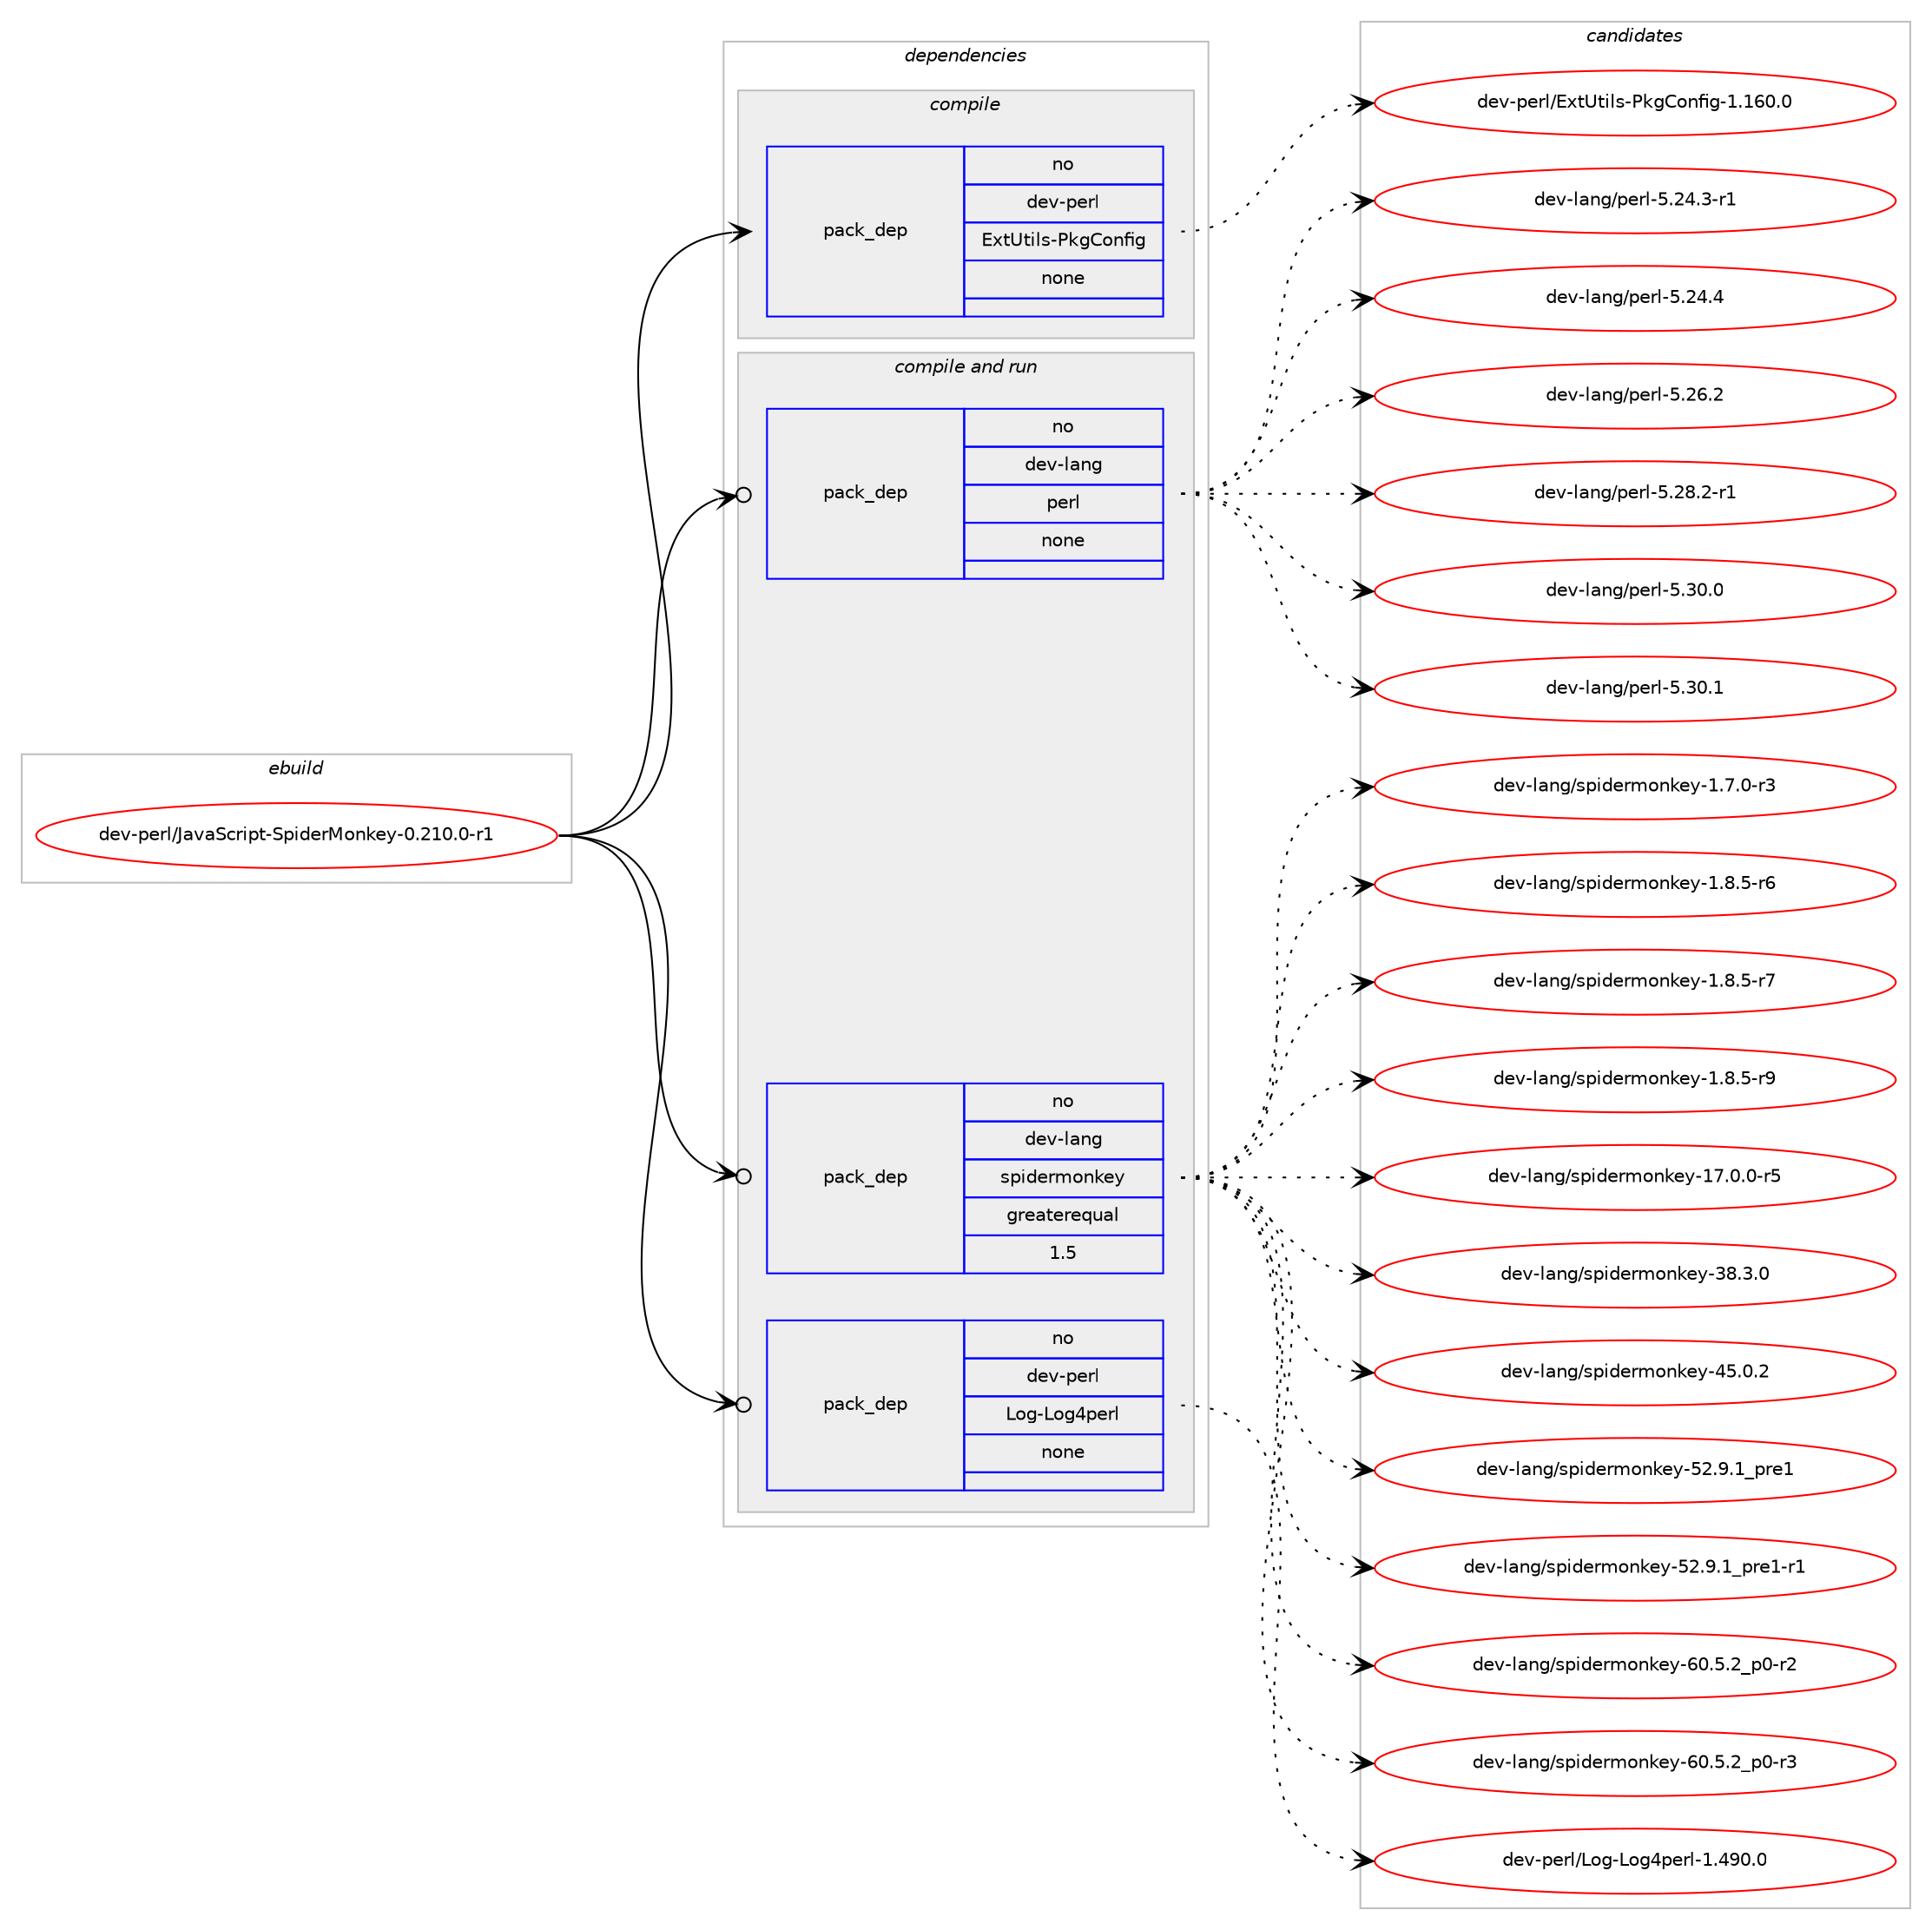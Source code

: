 digraph prolog {

# *************
# Graph options
# *************

newrank=true;
concentrate=true;
compound=true;
graph [rankdir=LR,fontname=Helvetica,fontsize=10,ranksep=1.5];#, ranksep=2.5, nodesep=0.2];
edge  [arrowhead=vee];
node  [fontname=Helvetica,fontsize=10];

# **********
# The ebuild
# **********

subgraph cluster_leftcol {
color=gray;
rank=same;
label=<<i>ebuild</i>>;
id [label="dev-perl/JavaScript-SpiderMonkey-0.210.0-r1", color=red, width=4, href="../dev-perl/JavaScript-SpiderMonkey-0.210.0-r1.svg"];
}

# ****************
# The dependencies
# ****************

subgraph cluster_midcol {
color=gray;
label=<<i>dependencies</i>>;
subgraph cluster_compile {
fillcolor="#eeeeee";
style=filled;
label=<<i>compile</i>>;
subgraph pack434205 {
dependency579683 [label=<<TABLE BORDER="0" CELLBORDER="1" CELLSPACING="0" CELLPADDING="4" WIDTH="220"><TR><TD ROWSPAN="6" CELLPADDING="30">pack_dep</TD></TR><TR><TD WIDTH="110">no</TD></TR><TR><TD>dev-perl</TD></TR><TR><TD>ExtUtils-PkgConfig</TD></TR><TR><TD>none</TD></TR><TR><TD></TD></TR></TABLE>>, shape=none, color=blue];
}
id:e -> dependency579683:w [weight=20,style="solid",arrowhead="vee"];
}
subgraph cluster_compileandrun {
fillcolor="#eeeeee";
style=filled;
label=<<i>compile and run</i>>;
subgraph pack434206 {
dependency579684 [label=<<TABLE BORDER="0" CELLBORDER="1" CELLSPACING="0" CELLPADDING="4" WIDTH="220"><TR><TD ROWSPAN="6" CELLPADDING="30">pack_dep</TD></TR><TR><TD WIDTH="110">no</TD></TR><TR><TD>dev-lang</TD></TR><TR><TD>perl</TD></TR><TR><TD>none</TD></TR><TR><TD></TD></TR></TABLE>>, shape=none, color=blue];
}
id:e -> dependency579684:w [weight=20,style="solid",arrowhead="odotvee"];
subgraph pack434207 {
dependency579685 [label=<<TABLE BORDER="0" CELLBORDER="1" CELLSPACING="0" CELLPADDING="4" WIDTH="220"><TR><TD ROWSPAN="6" CELLPADDING="30">pack_dep</TD></TR><TR><TD WIDTH="110">no</TD></TR><TR><TD>dev-lang</TD></TR><TR><TD>spidermonkey</TD></TR><TR><TD>greaterequal</TD></TR><TR><TD>1.5</TD></TR></TABLE>>, shape=none, color=blue];
}
id:e -> dependency579685:w [weight=20,style="solid",arrowhead="odotvee"];
subgraph pack434208 {
dependency579686 [label=<<TABLE BORDER="0" CELLBORDER="1" CELLSPACING="0" CELLPADDING="4" WIDTH="220"><TR><TD ROWSPAN="6" CELLPADDING="30">pack_dep</TD></TR><TR><TD WIDTH="110">no</TD></TR><TR><TD>dev-perl</TD></TR><TR><TD>Log-Log4perl</TD></TR><TR><TD>none</TD></TR><TR><TD></TD></TR></TABLE>>, shape=none, color=blue];
}
id:e -> dependency579686:w [weight=20,style="solid",arrowhead="odotvee"];
}
subgraph cluster_run {
fillcolor="#eeeeee";
style=filled;
label=<<i>run</i>>;
}
}

# **************
# The candidates
# **************

subgraph cluster_choices {
rank=same;
color=gray;
label=<<i>candidates</i>>;

subgraph choice434205 {
color=black;
nodesep=1;
choice100101118451121011141084769120116851161051081154580107103671111101021051034549464954484648 [label="dev-perl/ExtUtils-PkgConfig-1.160.0", color=red, width=4,href="../dev-perl/ExtUtils-PkgConfig-1.160.0.svg"];
dependency579683:e -> choice100101118451121011141084769120116851161051081154580107103671111101021051034549464954484648:w [style=dotted,weight="100"];
}
subgraph choice434206 {
color=black;
nodesep=1;
choice100101118451089711010347112101114108455346505246514511449 [label="dev-lang/perl-5.24.3-r1", color=red, width=4,href="../dev-lang/perl-5.24.3-r1.svg"];
choice10010111845108971101034711210111410845534650524652 [label="dev-lang/perl-5.24.4", color=red, width=4,href="../dev-lang/perl-5.24.4.svg"];
choice10010111845108971101034711210111410845534650544650 [label="dev-lang/perl-5.26.2", color=red, width=4,href="../dev-lang/perl-5.26.2.svg"];
choice100101118451089711010347112101114108455346505646504511449 [label="dev-lang/perl-5.28.2-r1", color=red, width=4,href="../dev-lang/perl-5.28.2-r1.svg"];
choice10010111845108971101034711210111410845534651484648 [label="dev-lang/perl-5.30.0", color=red, width=4,href="../dev-lang/perl-5.30.0.svg"];
choice10010111845108971101034711210111410845534651484649 [label="dev-lang/perl-5.30.1", color=red, width=4,href="../dev-lang/perl-5.30.1.svg"];
dependency579684:e -> choice100101118451089711010347112101114108455346505246514511449:w [style=dotted,weight="100"];
dependency579684:e -> choice10010111845108971101034711210111410845534650524652:w [style=dotted,weight="100"];
dependency579684:e -> choice10010111845108971101034711210111410845534650544650:w [style=dotted,weight="100"];
dependency579684:e -> choice100101118451089711010347112101114108455346505646504511449:w [style=dotted,weight="100"];
dependency579684:e -> choice10010111845108971101034711210111410845534651484648:w [style=dotted,weight="100"];
dependency579684:e -> choice10010111845108971101034711210111410845534651484649:w [style=dotted,weight="100"];
}
subgraph choice434207 {
color=black;
nodesep=1;
choice1001011184510897110103471151121051001011141091111101071011214549465546484511451 [label="dev-lang/spidermonkey-1.7.0-r3", color=red, width=4,href="../dev-lang/spidermonkey-1.7.0-r3.svg"];
choice1001011184510897110103471151121051001011141091111101071011214549465646534511454 [label="dev-lang/spidermonkey-1.8.5-r6", color=red, width=4,href="../dev-lang/spidermonkey-1.8.5-r6.svg"];
choice1001011184510897110103471151121051001011141091111101071011214549465646534511455 [label="dev-lang/spidermonkey-1.8.5-r7", color=red, width=4,href="../dev-lang/spidermonkey-1.8.5-r7.svg"];
choice1001011184510897110103471151121051001011141091111101071011214549465646534511457 [label="dev-lang/spidermonkey-1.8.5-r9", color=red, width=4,href="../dev-lang/spidermonkey-1.8.5-r9.svg"];
choice100101118451089711010347115112105100101114109111110107101121454955464846484511453 [label="dev-lang/spidermonkey-17.0.0-r5", color=red, width=4,href="../dev-lang/spidermonkey-17.0.0-r5.svg"];
choice10010111845108971101034711511210510010111410911111010710112145515646514648 [label="dev-lang/spidermonkey-38.3.0", color=red, width=4,href="../dev-lang/spidermonkey-38.3.0.svg"];
choice10010111845108971101034711511210510010111410911111010710112145525346484650 [label="dev-lang/spidermonkey-45.0.2", color=red, width=4,href="../dev-lang/spidermonkey-45.0.2.svg"];
choice100101118451089711010347115112105100101114109111110107101121455350465746499511211410149 [label="dev-lang/spidermonkey-52.9.1_pre1", color=red, width=4,href="../dev-lang/spidermonkey-52.9.1_pre1.svg"];
choice1001011184510897110103471151121051001011141091111101071011214553504657464995112114101494511449 [label="dev-lang/spidermonkey-52.9.1_pre1-r1", color=red, width=4,href="../dev-lang/spidermonkey-52.9.1_pre1-r1.svg"];
choice1001011184510897110103471151121051001011141091111101071011214554484653465095112484511450 [label="dev-lang/spidermonkey-60.5.2_p0-r2", color=red, width=4,href="../dev-lang/spidermonkey-60.5.2_p0-r2.svg"];
choice1001011184510897110103471151121051001011141091111101071011214554484653465095112484511451 [label="dev-lang/spidermonkey-60.5.2_p0-r3", color=red, width=4,href="../dev-lang/spidermonkey-60.5.2_p0-r3.svg"];
dependency579685:e -> choice1001011184510897110103471151121051001011141091111101071011214549465546484511451:w [style=dotted,weight="100"];
dependency579685:e -> choice1001011184510897110103471151121051001011141091111101071011214549465646534511454:w [style=dotted,weight="100"];
dependency579685:e -> choice1001011184510897110103471151121051001011141091111101071011214549465646534511455:w [style=dotted,weight="100"];
dependency579685:e -> choice1001011184510897110103471151121051001011141091111101071011214549465646534511457:w [style=dotted,weight="100"];
dependency579685:e -> choice100101118451089711010347115112105100101114109111110107101121454955464846484511453:w [style=dotted,weight="100"];
dependency579685:e -> choice10010111845108971101034711511210510010111410911111010710112145515646514648:w [style=dotted,weight="100"];
dependency579685:e -> choice10010111845108971101034711511210510010111410911111010710112145525346484650:w [style=dotted,weight="100"];
dependency579685:e -> choice100101118451089711010347115112105100101114109111110107101121455350465746499511211410149:w [style=dotted,weight="100"];
dependency579685:e -> choice1001011184510897110103471151121051001011141091111101071011214553504657464995112114101494511449:w [style=dotted,weight="100"];
dependency579685:e -> choice1001011184510897110103471151121051001011141091111101071011214554484653465095112484511450:w [style=dotted,weight="100"];
dependency579685:e -> choice1001011184510897110103471151121051001011141091111101071011214554484653465095112484511451:w [style=dotted,weight="100"];
}
subgraph choice434208 {
color=black;
nodesep=1;
choice1001011184511210111410847761111034576111103521121011141084549465257484648 [label="dev-perl/Log-Log4perl-1.490.0", color=red, width=4,href="../dev-perl/Log-Log4perl-1.490.0.svg"];
dependency579686:e -> choice1001011184511210111410847761111034576111103521121011141084549465257484648:w [style=dotted,weight="100"];
}
}

}
